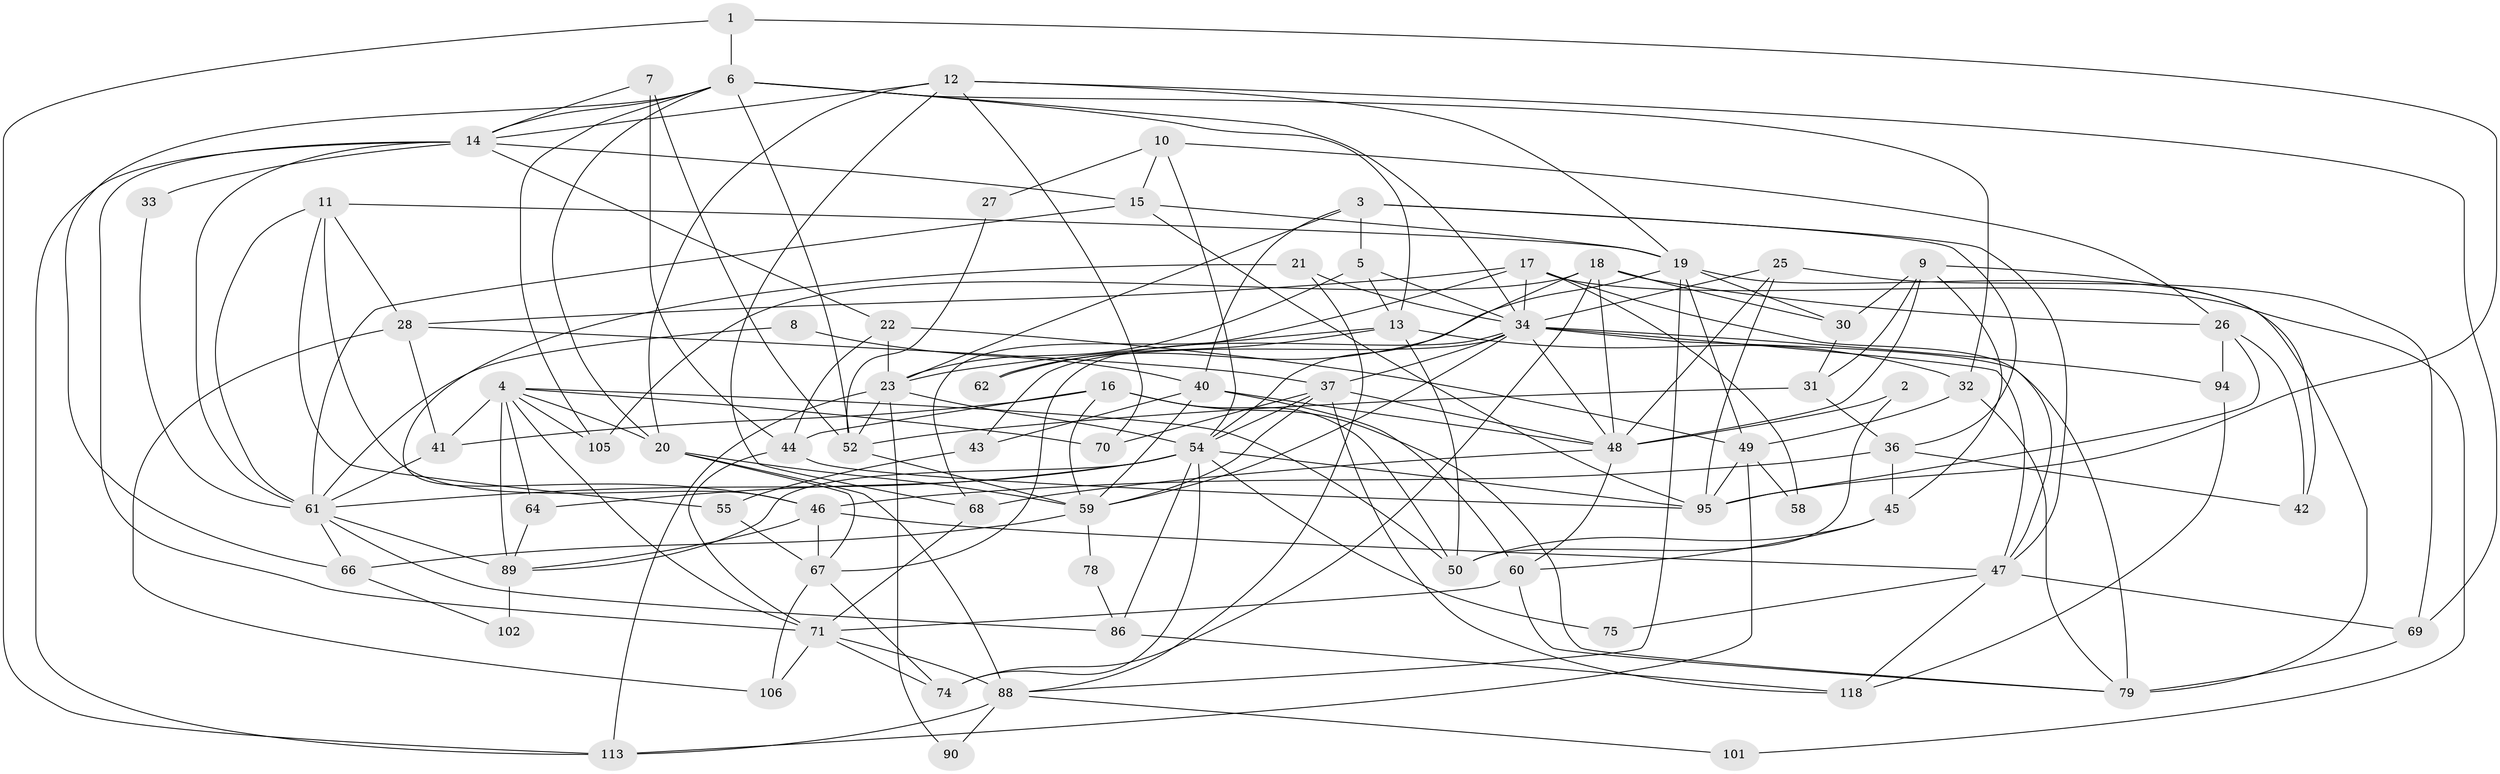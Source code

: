 // original degree distribution, {3: 0.3389830508474576, 2: 0.11864406779661017, 5: 0.1694915254237288, 6: 0.06779661016949153, 4: 0.2288135593220339, 8: 0.025423728813559324, 7: 0.0423728813559322, 9: 0.00847457627118644}
// Generated by graph-tools (version 1.1) at 2025/41/03/06/25 10:41:52]
// undirected, 76 vertices, 188 edges
graph export_dot {
graph [start="1"]
  node [color=gray90,style=filled];
  1;
  2;
  3;
  4 [super="+73"];
  5 [super="+114"];
  6 [super="+116"];
  7;
  8;
  9 [super="+77"];
  10 [super="+39"];
  11 [super="+24"];
  12 [super="+38"];
  13 [super="+112"];
  14 [super="+108"];
  15 [super="+99"];
  16;
  17 [super="+35"];
  18 [super="+53"];
  19 [super="+104"];
  20 [super="+91"];
  21;
  22;
  23 [super="+81"];
  25 [super="+29"];
  26 [super="+117"];
  27;
  28 [super="+100"];
  30;
  31;
  32;
  33;
  34 [super="+51"];
  36 [super="+63"];
  37 [super="+57"];
  40 [super="+98"];
  41;
  42;
  43;
  44 [super="+92"];
  45 [super="+87"];
  46 [super="+65"];
  47 [super="+84"];
  48 [super="+56"];
  49 [super="+80"];
  50;
  52 [super="+72"];
  54 [super="+93"];
  55;
  58;
  59 [super="+96"];
  60 [super="+76"];
  61 [super="+85"];
  62;
  64 [super="+83"];
  66;
  67 [super="+103"];
  68;
  69 [super="+115"];
  70;
  71 [super="+107"];
  74;
  75;
  78;
  79 [super="+82"];
  86 [super="+109"];
  88;
  89 [super="+111"];
  90;
  94 [super="+110"];
  95 [super="+97"];
  101;
  102;
  105;
  106;
  113;
  118;
  1 -- 113;
  1 -- 95;
  1 -- 6;
  2 -- 50;
  2 -- 48;
  3 -- 5;
  3 -- 36;
  3 -- 40;
  3 -- 47;
  3 -- 23;
  4 -- 20;
  4 -- 41;
  4 -- 50;
  4 -- 70;
  4 -- 64;
  4 -- 105;
  4 -- 71;
  4 -- 89;
  5 -- 13;
  5 -- 34;
  5 -- 23;
  6 -- 52;
  6 -- 13;
  6 -- 32;
  6 -- 105;
  6 -- 34;
  6 -- 66;
  6 -- 20;
  6 -- 14;
  7 -- 14;
  7 -- 44;
  7 -- 52;
  8 -- 61;
  8 -- 40;
  9 -- 30;
  9 -- 45;
  9 -- 48;
  9 -- 42;
  9 -- 31;
  10 -- 15;
  10 -- 26;
  10 -- 27;
  10 -- 54;
  11 -- 55;
  11 -- 61;
  11 -- 46;
  11 -- 19;
  11 -- 28;
  12 -- 70;
  12 -- 68;
  12 -- 69;
  12 -- 20;
  12 -- 19;
  12 -- 14;
  13 -- 62;
  13 -- 32;
  13 -- 50;
  13 -- 23;
  14 -- 113;
  14 -- 22;
  14 -- 15 [weight=2];
  14 -- 33;
  14 -- 71;
  14 -- 61;
  15 -- 95;
  15 -- 61;
  15 -- 19;
  16 -- 41;
  16 -- 50;
  16 -- 59;
  16 -- 79;
  16 -- 44;
  17 -- 68;
  17 -- 101;
  17 -- 58;
  17 -- 34;
  17 -- 28;
  17 -- 47;
  18 -- 74;
  18 -- 105;
  18 -- 48;
  18 -- 54;
  18 -- 30;
  18 -- 26;
  19 -- 88;
  19 -- 49;
  19 -- 30;
  19 -- 62;
  19 -- 79;
  20 -- 59;
  20 -- 67;
  20 -- 88;
  21 -- 34;
  21 -- 46 [weight=2];
  21 -- 88;
  22 -- 44;
  22 -- 23;
  22 -- 49;
  23 -- 52 [weight=2];
  23 -- 113;
  23 -- 90;
  23 -- 54;
  25 -- 34;
  25 -- 95;
  25 -- 48;
  25 -- 69;
  26 -- 42;
  26 -- 94;
  26 -- 95;
  27 -- 52;
  28 -- 41;
  28 -- 106;
  28 -- 37;
  30 -- 31;
  31 -- 36;
  31 -- 52;
  32 -- 49;
  32 -- 79;
  33 -- 61;
  34 -- 48;
  34 -- 67;
  34 -- 94;
  34 -- 37;
  34 -- 43;
  34 -- 47;
  34 -- 59;
  34 -- 79;
  36 -- 42;
  36 -- 45;
  36 -- 46;
  37 -- 70;
  37 -- 118;
  37 -- 59;
  37 -- 54;
  37 -- 48;
  40 -- 43;
  40 -- 59;
  40 -- 60;
  40 -- 48;
  41 -- 61;
  43 -- 55;
  44 -- 95;
  44 -- 71;
  45 -- 50;
  45 -- 60;
  46 -- 47;
  46 -- 67;
  46 -- 89;
  47 -- 118;
  47 -- 75;
  47 -- 69;
  48 -- 68;
  48 -- 60 [weight=2];
  49 -- 58;
  49 -- 113;
  49 -- 95;
  52 -- 59;
  54 -- 95;
  54 -- 75;
  54 -- 61;
  54 -- 74;
  54 -- 64;
  54 -- 86;
  54 -- 89;
  55 -- 67;
  59 -- 78;
  59 -- 66;
  60 -- 79;
  60 -- 71;
  61 -- 66;
  61 -- 86;
  61 -- 89;
  64 -- 89;
  66 -- 102;
  67 -- 74;
  67 -- 106;
  68 -- 71;
  69 -- 79;
  71 -- 74;
  71 -- 88;
  71 -- 106;
  78 -- 86;
  86 -- 118;
  88 -- 90;
  88 -- 101;
  88 -- 113;
  89 -- 102 [weight=2];
  94 -- 118;
}

